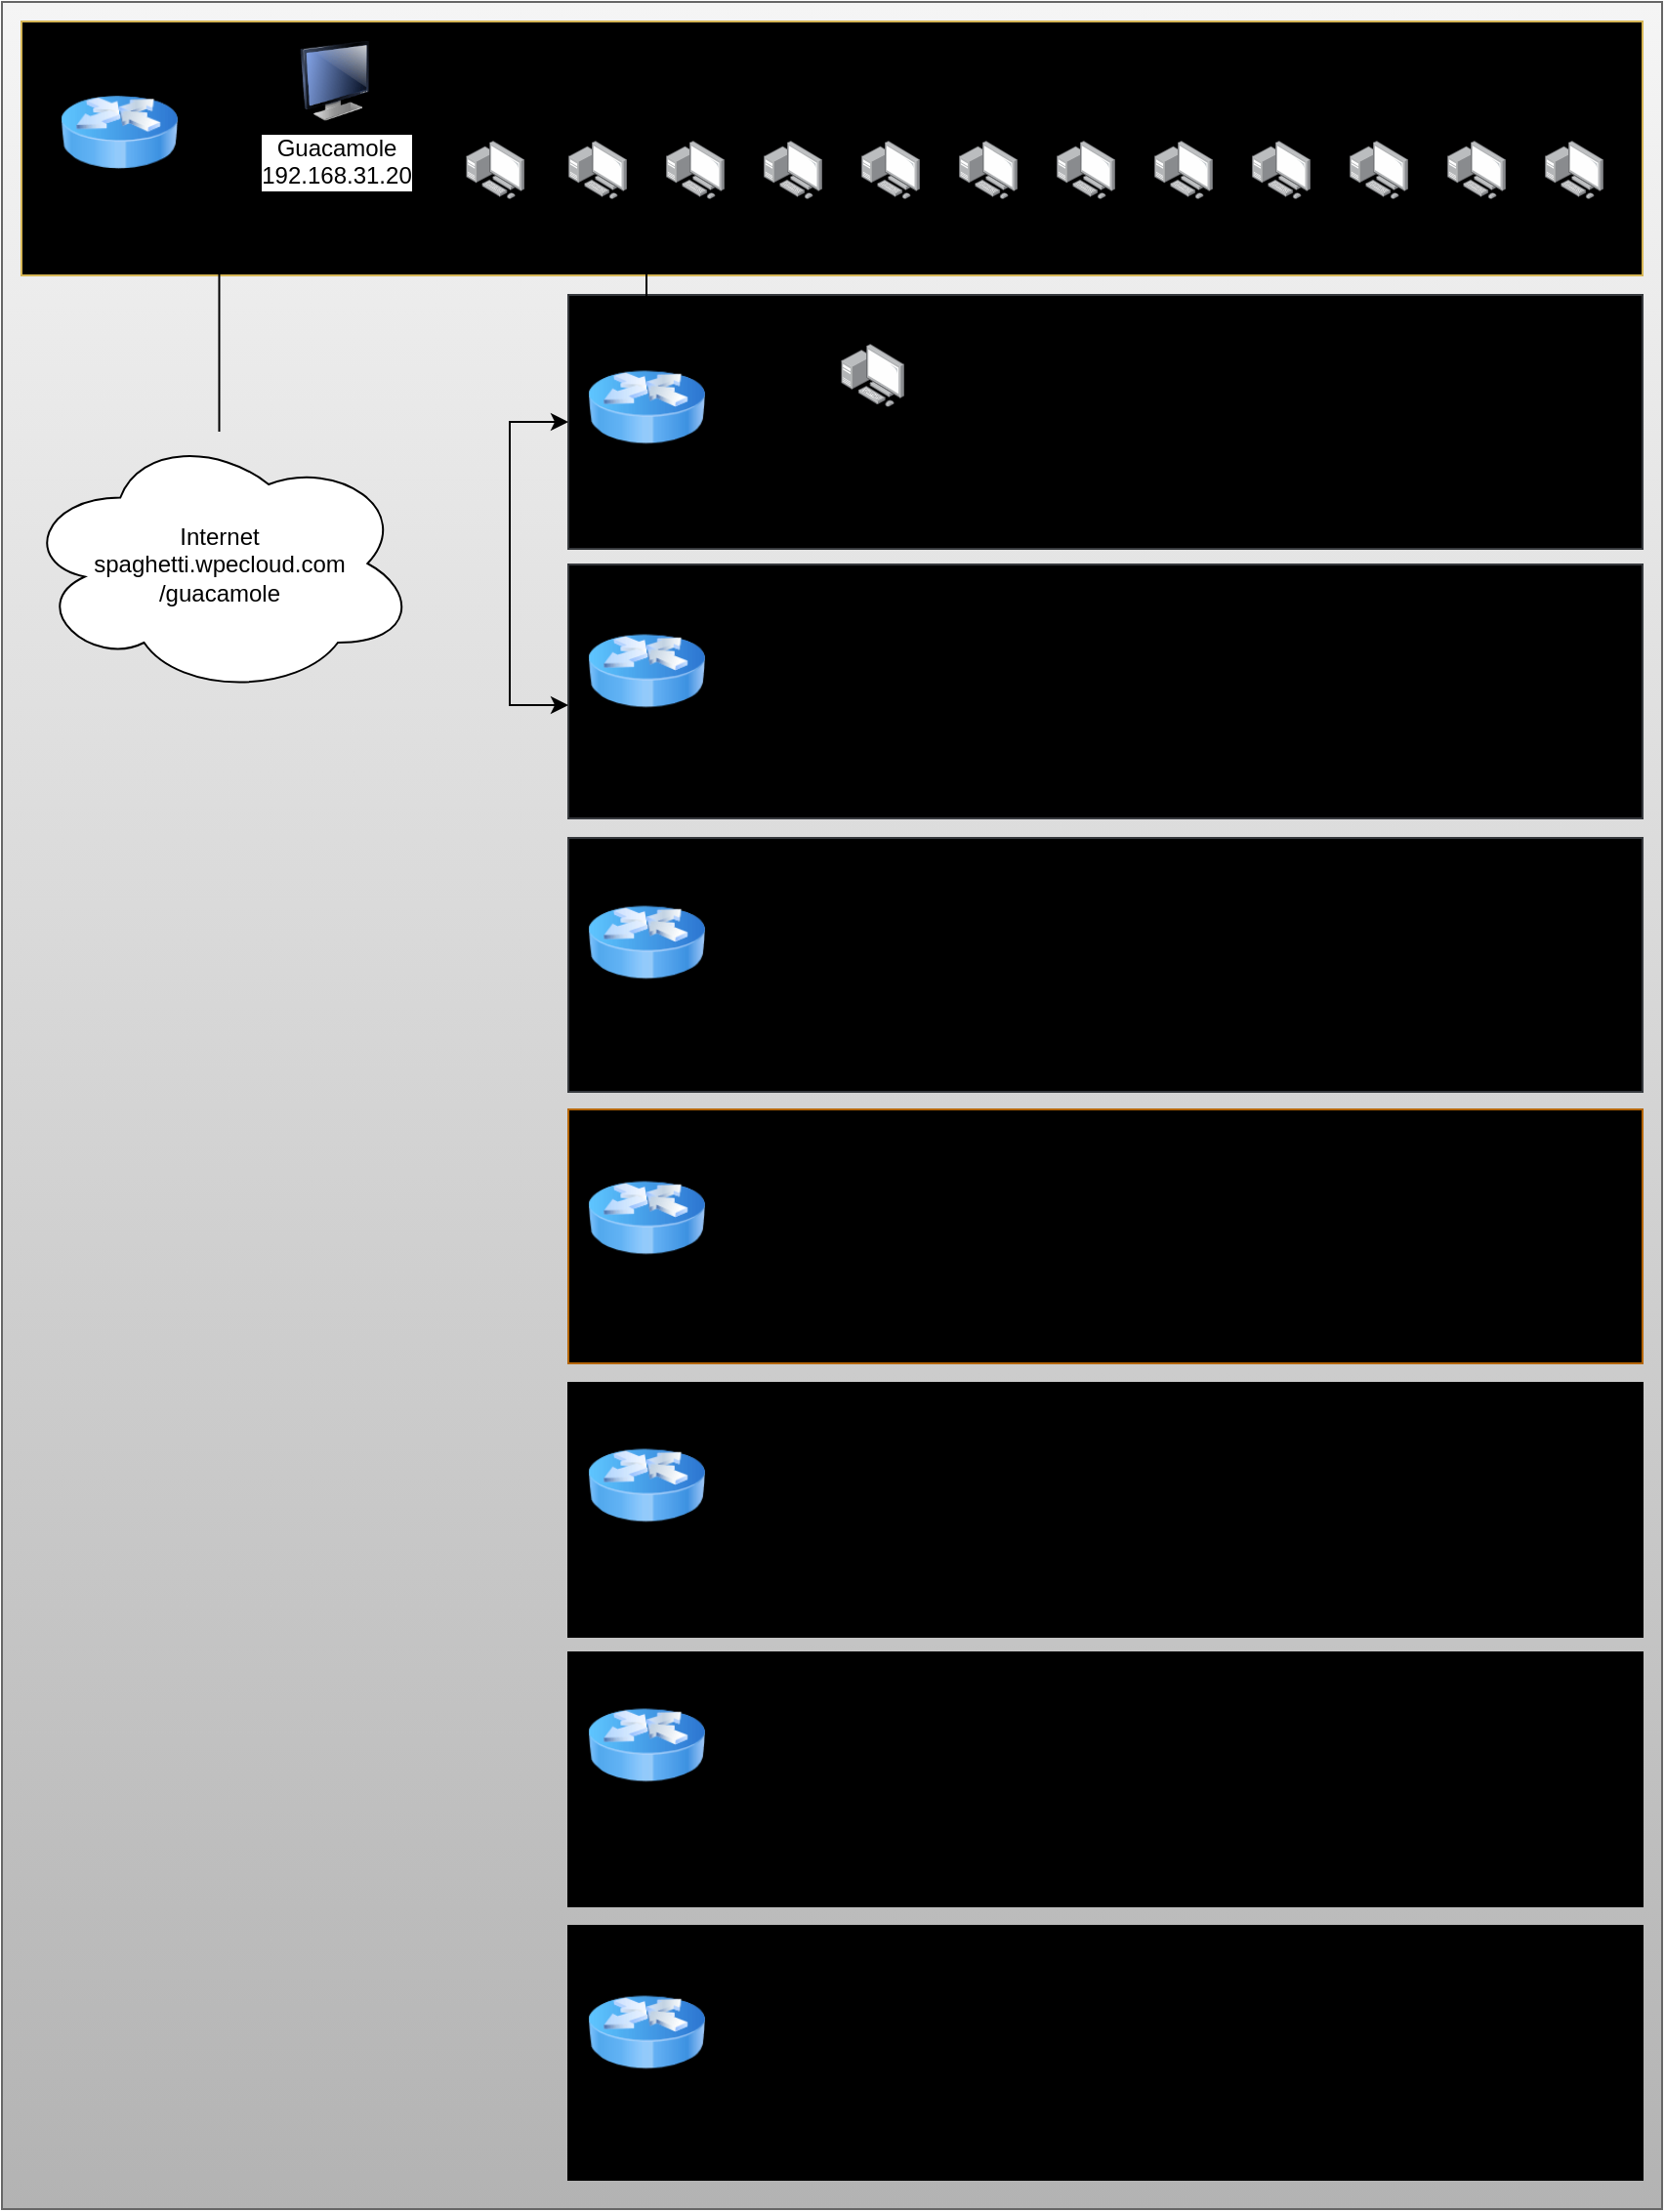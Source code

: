 <mxfile version="28.2.8">
  <diagram name="Page-1" id="Cg26QG1rRHjbkDpF5007">
    <mxGraphModel dx="2066" dy="1151" grid="1" gridSize="10" guides="1" tooltips="1" connect="1" arrows="1" fold="1" page="1" pageScale="1" pageWidth="850" pageHeight="1100" math="0" shadow="0">
      <root>
        <mxCell id="0" />
        <mxCell id="1" parent="0" />
        <mxCell id="Nbxbzdit7eM9LhjiLfYG-3" value="" style="rounded=0;whiteSpace=wrap;html=1;fillColor=#f5f5f5;fillStyle=solid;strokeColor=#666666;gradientColor=#b3b3b3;" vertex="1" parent="1">
          <mxGeometry width="850" height="1130" as="geometry" />
        </mxCell>
        <mxCell id="Nbxbzdit7eM9LhjiLfYG-4" value="" style="rounded=0;whiteSpace=wrap;html=1;fillColor=light-dark(#FFF2CC,#FFBD00);gradientColor=light-dark(#FFD966,#FFFFFF);strokeColor=#d6b656;" vertex="1" parent="1">
          <mxGeometry x="10" y="10" width="830" height="130" as="geometry" />
        </mxCell>
        <mxCell id="Nbxbzdit7eM9LhjiLfYG-12" value="" style="rounded=0;whiteSpace=wrap;html=1;fillColor=light-dark(#FFCC99,#8E1D00);strokeColor=#36393d;gradientColor=default;" vertex="1" parent="1">
          <mxGeometry x="290" y="150" width="550" height="130" as="geometry" />
        </mxCell>
        <mxCell id="Nbxbzdit7eM9LhjiLfYG-13" value="" style="rounded=0;whiteSpace=wrap;html=1;fillColor=light-dark(#FFCCCC,#833B0B);strokeColor=#36393d;gradientColor=default;" vertex="1" parent="1">
          <mxGeometry x="290" y="288" width="550" height="130" as="geometry" />
        </mxCell>
        <mxCell id="Nbxbzdit7eM9LhjiLfYG-14" value="" style="rounded=0;whiteSpace=wrap;html=1;fillColor=light-dark(#CCE5FF,#0104FF);strokeColor=#36393d;gradientColor=default;" vertex="1" parent="1">
          <mxGeometry x="290" y="428" width="550" height="130" as="geometry" />
        </mxCell>
        <mxCell id="Nbxbzdit7eM9LhjiLfYG-15" value="" style="rounded=0;whiteSpace=wrap;html=1;fillColor=light-dark(#FAD7AC,#860000);strokeColor=#b46504;gradientColor=default;" vertex="1" parent="1">
          <mxGeometry x="290" y="567" width="550" height="130" as="geometry" />
        </mxCell>
        <mxCell id="Nbxbzdit7eM9LhjiLfYG-16" value="" style="rounded=0;whiteSpace=wrap;html=1;gradientColor=default;fillColor=light-dark(#FFFFFF,#012B53);" vertex="1" parent="1">
          <mxGeometry x="290" y="707" width="550" height="130" as="geometry" />
        </mxCell>
        <mxCell id="Nbxbzdit7eM9LhjiLfYG-17" value="" style="rounded=0;whiteSpace=wrap;html=1;gradientColor=default;fillColor=light-dark(#FFFFFF,#360065);" vertex="1" parent="1">
          <mxGeometry x="290" y="845" width="550" height="130" as="geometry" />
        </mxCell>
        <mxCell id="Nbxbzdit7eM9LhjiLfYG-18" value="" style="rounded=0;whiteSpace=wrap;html=1;gradientColor=default;fillColor=light-dark(#FFFFFF,#7E004B);" vertex="1" parent="1">
          <mxGeometry x="290" y="985" width="550" height="130" as="geometry" />
        </mxCell>
        <mxCell id="Nbxbzdit7eM9LhjiLfYG-27" value="Sun - vlan31" style="text;html=1;whiteSpace=wrap;strokeColor=none;fillColor=none;align=left;verticalAlign=middle;rounded=0;fontColor=light-dark(#000000,#000000);" vertex="1" parent="1">
          <mxGeometry x="12" y="4" width="160" height="30" as="geometry" />
        </mxCell>
        <mxCell id="Nbxbzdit7eM9LhjiLfYG-28" value="Mercury - vlan32 - Linsghetti" style="text;html=1;whiteSpace=wrap;strokeColor=none;fillColor=none;align=left;verticalAlign=middle;rounded=0;" vertex="1" parent="1">
          <mxGeometry x="292" y="145" width="170" height="30" as="geometry" />
        </mxCell>
        <mxCell id="Nbxbzdit7eM9LhjiLfYG-29" value="Venus - vlan33" style="text;html=1;whiteSpace=wrap;strokeColor=none;fillColor=none;align=left;verticalAlign=middle;rounded=0;" vertex="1" parent="1">
          <mxGeometry x="293" y="282" width="170" height="30" as="geometry" />
        </mxCell>
        <mxCell id="Nbxbzdit7eM9LhjiLfYG-30" value="Earth - vlan34" style="text;html=1;whiteSpace=wrap;strokeColor=none;fillColor=none;align=left;verticalAlign=middle;rounded=0;" vertex="1" parent="1">
          <mxGeometry x="293" y="424" width="170" height="30" as="geometry" />
        </mxCell>
        <mxCell id="Nbxbzdit7eM9LhjiLfYG-31" value="Mars - vlan35" style="text;html=1;whiteSpace=wrap;strokeColor=none;fillColor=none;align=left;verticalAlign=middle;rounded=0;" vertex="1" parent="1">
          <mxGeometry x="293" y="564" width="170" height="30" as="geometry" />
        </mxCell>
        <mxCell id="Nbxbzdit7eM9LhjiLfYG-32" value="Jupiter - vlan36" style="text;html=1;whiteSpace=wrap;strokeColor=none;fillColor=none;align=left;verticalAlign=middle;rounded=0;" vertex="1" parent="1">
          <mxGeometry x="293" y="704" width="170" height="30" as="geometry" />
        </mxCell>
        <mxCell id="Nbxbzdit7eM9LhjiLfYG-33" value="Saturn - vlan37" style="text;html=1;whiteSpace=wrap;strokeColor=none;fillColor=none;align=left;verticalAlign=middle;rounded=0;" vertex="1" parent="1">
          <mxGeometry x="293" y="840" width="170" height="30" as="geometry" />
        </mxCell>
        <mxCell id="Nbxbzdit7eM9LhjiLfYG-34" value="Uranus - vlan38" style="text;html=1;whiteSpace=wrap;strokeColor=none;fillColor=none;align=left;verticalAlign=middle;rounded=0;" vertex="1" parent="1">
          <mxGeometry x="293" y="980" width="170" height="30" as="geometry" />
        </mxCell>
        <mxCell id="Nbxbzdit7eM9LhjiLfYG-51" style="edgeStyle=orthogonalEdgeStyle;rounded=0;orthogonalLoop=1;jettySize=auto;html=1;exitX=1;exitY=0;exitDx=0;exitDy=0;strokeColor=light-dark(#000000,#006562);" edge="1" parent="1" source="Nbxbzdit7eM9LhjiLfYG-36" target="Nbxbzdit7eM9LhjiLfYG-47">
          <mxGeometry relative="1" as="geometry">
            <Array as="points">
              <mxPoint x="90" y="30" />
              <mxPoint x="120" y="30" />
              <mxPoint x="120" y="41" />
            </Array>
          </mxGeometry>
        </mxCell>
        <mxCell id="Nbxbzdit7eM9LhjiLfYG-36" value="&lt;font style=&quot;font-size: 14px;&quot;&gt;&lt;b&gt;31 Router&lt;/b&gt;&lt;/font&gt;&lt;div&gt;&lt;font style=&quot;font-size: 10px; color: light-dark(rgb(0, 0, 0), rgb(37, 177, 0));&quot;&gt;192.168.31.1&lt;/font&gt;&lt;/div&gt;" style="image;html=1;image=img/lib/clip_art/networking/Router_Icon_128x128.png;labelBackgroundColor=none;fontColor=light-dark(#000000,#000000);" vertex="1" parent="1">
          <mxGeometry x="30" y="40" width="60" height="53.5" as="geometry" />
        </mxCell>
        <mxCell id="Nbxbzdit7eM9LhjiLfYG-37" value="&lt;font style=&quot;font-size: 14px;&quot;&gt;&lt;b&gt;32 Router&lt;/b&gt;&lt;/font&gt;&lt;div&gt;&lt;font style=&quot;font-size: 10px; color: light-dark(rgb(0, 0, 0), rgb(37, 177, 0));&quot;&gt;192.168.32.10&lt;/font&gt;&lt;/div&gt;" style="image;html=1;image=img/lib/clip_art/networking/Router_Icon_128x128.png;labelBackgroundColor=none;fontColor=light-dark(#000000,#000000);" vertex="1" parent="1">
          <mxGeometry x="300" y="175" width="60" height="65" as="geometry" />
        </mxCell>
        <mxCell id="Nbxbzdit7eM9LhjiLfYG-39" value="&lt;div&gt;&lt;font style=&quot;font-size: 14px;&quot;&gt;&lt;b&gt;33 Router&lt;/b&gt;&lt;/font&gt;&lt;div&gt;&lt;font style=&quot;font-size: 10px; color: light-dark(rgb(0, 0, 0), rgb(37, 177, 0));&quot;&gt;192.168.33.10&lt;/font&gt;&lt;/div&gt;&lt;/div&gt;" style="image;html=1;image=img/lib/clip_art/networking/Router_Icon_128x128.png;labelBackgroundColor=none;fontColor=light-dark(#000000,#000000);" vertex="1" parent="1">
          <mxGeometry x="300" y="310" width="60" height="65" as="geometry" />
        </mxCell>
        <mxCell id="Nbxbzdit7eM9LhjiLfYG-40" value="&lt;font style=&quot;font-size: 14px;&quot;&gt;&lt;b&gt;34 Router&lt;/b&gt;&lt;/font&gt;&lt;div&gt;&lt;font style=&quot;font-size: 10px; color: light-dark(rgb(0, 0, 0), rgb(37, 177, 0));&quot;&gt;192.168.34.10&lt;/font&gt;&lt;/div&gt;" style="image;html=1;image=img/lib/clip_art/networking/Router_Icon_128x128.png;labelBackgroundColor=none;fontColor=light-dark(#000000,#000000);" vertex="1" parent="1">
          <mxGeometry x="300" y="449" width="60" height="65" as="geometry" />
        </mxCell>
        <mxCell id="Nbxbzdit7eM9LhjiLfYG-41" value="&lt;font style=&quot;font-size: 14px;&quot;&gt;&lt;b&gt;35 Router&lt;/b&gt;&lt;/font&gt;&lt;div&gt;&lt;font style=&quot;font-size: 10px; color: light-dark(rgb(0, 0, 0), rgb(37, 177, 0));&quot;&gt;192.168.35.10&lt;/font&gt;&lt;/div&gt;" style="image;html=1;image=img/lib/clip_art/networking/Router_Icon_128x128.png;labelBackgroundColor=none;fontColor=light-dark(#000000,#000000);" vertex="1" parent="1">
          <mxGeometry x="300" y="590" width="60" height="65" as="geometry" />
        </mxCell>
        <mxCell id="Nbxbzdit7eM9LhjiLfYG-42" value="&lt;font style=&quot;font-size: 14px;&quot;&gt;&lt;b&gt;36 Router&lt;/b&gt;&lt;/font&gt;&lt;div&gt;&lt;font style=&quot;font-size: 10px; color: light-dark(rgb(0, 0, 0), rgb(37, 177, 0));&quot;&gt;192.168.36.10&lt;/font&gt;&lt;/div&gt;" style="image;html=1;image=img/lib/clip_art/networking/Router_Icon_128x128.png;labelBackgroundColor=none;fontColor=light-dark(#000000,#000000);" vertex="1" parent="1">
          <mxGeometry x="300" y="727" width="60" height="65" as="geometry" />
        </mxCell>
        <mxCell id="Nbxbzdit7eM9LhjiLfYG-43" value="&lt;font style=&quot;font-size: 14px;&quot;&gt;&lt;b&gt;37 Router&lt;/b&gt;&lt;/font&gt;&lt;div&gt;&lt;font style=&quot;font-size: 10px; color: light-dark(rgb(0, 0, 0), rgb(37, 177, 0));&quot;&gt;192.168.37.10&lt;/font&gt;&lt;/div&gt;" style="image;html=1;image=img/lib/clip_art/networking/Router_Icon_128x128.png;labelBackgroundColor=none;fontColor=light-dark(#000000,#000000);" vertex="1" parent="1">
          <mxGeometry x="300" y="860" width="60" height="65" as="geometry" />
        </mxCell>
        <mxCell id="Nbxbzdit7eM9LhjiLfYG-44" value="&lt;font style=&quot;font-size: 14px;&quot;&gt;&lt;b&gt;38 Router&lt;/b&gt;&lt;/font&gt;&lt;div&gt;&lt;font style=&quot;font-size: 10px; color: light-dark(rgb(0, 0, 0), rgb(37, 177, 0));&quot;&gt;192.168.38.10&lt;/font&gt;&lt;/div&gt;" style="image;html=1;image=img/lib/clip_art/networking/Router_Icon_128x128.png;labelBackgroundColor=none;fontColor=light-dark(#000000,#000000);" vertex="1" parent="1">
          <mxGeometry x="300" y="1007" width="60" height="65" as="geometry" />
        </mxCell>
        <mxCell id="Nbxbzdit7eM9LhjiLfYG-65" value="" style="edgeStyle=orthogonalEdgeStyle;rounded=0;orthogonalLoop=1;jettySize=auto;html=1;entryX=0.567;entryY=0.133;entryDx=0;entryDy=0;entryPerimeter=0;" edge="1" parent="1" target="Nbxbzdit7eM9LhjiLfYG-53">
          <mxGeometry relative="1" as="geometry">
            <mxPoint x="191" y="41" as="sourcePoint" />
          </mxGeometry>
        </mxCell>
        <mxCell id="Nbxbzdit7eM9LhjiLfYG-47" value="Guacamole&lt;div&gt;192.168.31.20&lt;/div&gt;" style="image;html=1;image=img/lib/clip_art/computers/Monitor_128x128.png" vertex="1" parent="1">
          <mxGeometry x="150" y="20" width="41" height="41" as="geometry" />
        </mxCell>
        <mxCell id="Nbxbzdit7eM9LhjiLfYG-50" style="edgeStyle=orthogonalEdgeStyle;rounded=0;orthogonalLoop=1;jettySize=auto;html=1;strokeColor=light-dark(#000000,#006562);" edge="1" parent="1" source="Nbxbzdit7eM9LhjiLfYG-49" target="Nbxbzdit7eM9LhjiLfYG-36">
          <mxGeometry relative="1" as="geometry">
            <Array as="points">
              <mxPoint x="111" y="61" />
            </Array>
          </mxGeometry>
        </mxCell>
        <mxCell id="Nbxbzdit7eM9LhjiLfYG-49" value="Internet&lt;div&gt;spaghetti.wpecloud.com&lt;/div&gt;&lt;div&gt;/guacamole&lt;/div&gt;" style="ellipse;shape=cloud;whiteSpace=wrap;html=1;" vertex="1" parent="1">
          <mxGeometry x="10" y="220" width="202.5" height="135" as="geometry" />
        </mxCell>
        <mxCell id="Nbxbzdit7eM9LhjiLfYG-52" value="User 1&lt;div&gt;Admin&lt;/div&gt;" style="image;points=[];aspect=fixed;html=1;align=center;shadow=0;dashed=0;image=img/lib/allied_telesis/computer_and_terminals/Personal_Computer_with_Server.svg;labelBackgroundColor=none;fontColor=light-dark(#000000,#000000);" vertex="1" parent="1">
          <mxGeometry x="237.6" y="71" width="30" height="30" as="geometry" />
        </mxCell>
        <mxCell id="Nbxbzdit7eM9LhjiLfYG-81" value="" style="edgeStyle=orthogonalEdgeStyle;rounded=0;orthogonalLoop=1;jettySize=auto;html=1;" edge="1" parent="1" source="Nbxbzdit7eM9LhjiLfYG-53" target="Nbxbzdit7eM9LhjiLfYG-37">
          <mxGeometry relative="1" as="geometry" />
        </mxCell>
        <mxCell id="Nbxbzdit7eM9LhjiLfYG-53" value="User 2" style="image;points=[];aspect=fixed;html=1;align=center;shadow=0;dashed=0;image=img/lib/allied_telesis/computer_and_terminals/Personal_Computer_with_Server.svg;labelBackgroundColor=none;fontColor=light-dark(#000000,#000000);" vertex="1" parent="1">
          <mxGeometry x="290" y="71" width="30" height="30" as="geometry" />
        </mxCell>
        <mxCell id="Nbxbzdit7eM9LhjiLfYG-54" value="User 3" style="image;points=[];aspect=fixed;html=1;align=center;shadow=0;dashed=0;image=img/lib/allied_telesis/computer_and_terminals/Personal_Computer_with_Server.svg;labelBackgroundColor=none;fontColor=light-dark(#000000,#000000);" vertex="1" parent="1">
          <mxGeometry x="340" y="71" width="30" height="30" as="geometry" />
        </mxCell>
        <mxCell id="Nbxbzdit7eM9LhjiLfYG-55" value="User 4" style="image;points=[];aspect=fixed;html=1;align=center;shadow=0;dashed=0;image=img/lib/allied_telesis/computer_and_terminals/Personal_Computer_with_Server.svg;labelBackgroundColor=none;fontColor=light-dark(#000000,#000000);" vertex="1" parent="1">
          <mxGeometry x="390" y="71" width="30" height="30" as="geometry" />
        </mxCell>
        <mxCell id="Nbxbzdit7eM9LhjiLfYG-56" value="User 5" style="image;points=[];aspect=fixed;html=1;align=center;shadow=0;dashed=0;image=img/lib/allied_telesis/computer_and_terminals/Personal_Computer_with_Server.svg;labelBackgroundColor=none;fontColor=light-dark(#000000,#000000);" vertex="1" parent="1">
          <mxGeometry x="440" y="71" width="30" height="30" as="geometry" />
        </mxCell>
        <mxCell id="Nbxbzdit7eM9LhjiLfYG-57" value="User 6" style="image;points=[];aspect=fixed;html=1;align=center;shadow=0;dashed=0;image=img/lib/allied_telesis/computer_and_terminals/Personal_Computer_with_Server.svg;labelBackgroundColor=none;fontColor=light-dark(#000000,#000000);" vertex="1" parent="1">
          <mxGeometry x="490" y="71" width="30" height="30" as="geometry" />
        </mxCell>
        <mxCell id="Nbxbzdit7eM9LhjiLfYG-58" value="User 7" style="image;points=[];aspect=fixed;html=1;align=center;shadow=0;dashed=0;image=img/lib/allied_telesis/computer_and_terminals/Personal_Computer_with_Server.svg;labelBackgroundColor=none;fontColor=light-dark(#000000,#000000);" vertex="1" parent="1">
          <mxGeometry x="540" y="71" width="30" height="30" as="geometry" />
        </mxCell>
        <mxCell id="Nbxbzdit7eM9LhjiLfYG-59" value="User 8" style="image;points=[];aspect=fixed;html=1;align=center;shadow=0;dashed=0;image=img/lib/allied_telesis/computer_and_terminals/Personal_Computer_with_Server.svg;labelBackgroundColor=none;fontColor=light-dark(#000000,#000000);" vertex="1" parent="1">
          <mxGeometry x="590" y="71" width="30" height="30" as="geometry" />
        </mxCell>
        <mxCell id="Nbxbzdit7eM9LhjiLfYG-60" value="User 9" style="image;points=[];aspect=fixed;html=1;align=center;shadow=0;dashed=0;image=img/lib/allied_telesis/computer_and_terminals/Personal_Computer_with_Server.svg;labelBackgroundColor=none;fontColor=light-dark(#000000,#000000);" vertex="1" parent="1">
          <mxGeometry x="640" y="71" width="30" height="30" as="geometry" />
        </mxCell>
        <mxCell id="Nbxbzdit7eM9LhjiLfYG-61" value="User 10" style="image;points=[];aspect=fixed;html=1;align=center;shadow=0;dashed=0;image=img/lib/allied_telesis/computer_and_terminals/Personal_Computer_with_Server.svg;labelBackgroundColor=none;fontColor=light-dark(#000000,#000000);" vertex="1" parent="1">
          <mxGeometry x="690" y="71" width="30" height="30" as="geometry" />
        </mxCell>
        <mxCell id="Nbxbzdit7eM9LhjiLfYG-62" value="User 11" style="image;points=[];aspect=fixed;html=1;align=center;shadow=0;dashed=0;image=img/lib/allied_telesis/computer_and_terminals/Personal_Computer_with_Server.svg;labelBackgroundColor=none;fontColor=light-dark(#000000,#000000);" vertex="1" parent="1">
          <mxGeometry x="740" y="71" width="30" height="30" as="geometry" />
        </mxCell>
        <mxCell id="Nbxbzdit7eM9LhjiLfYG-63" value="User 12" style="image;points=[];aspect=fixed;html=1;align=center;shadow=0;dashed=0;image=img/lib/allied_telesis/computer_and_terminals/Personal_Computer_with_Server.svg;labelBackgroundColor=none;fontColor=light-dark(#000000,#000000);" vertex="1" parent="1">
          <mxGeometry x="790" y="71" width="30" height="30" as="geometry" />
        </mxCell>
        <mxCell id="Nbxbzdit7eM9LhjiLfYG-66" value="" style="edgeStyle=orthogonalEdgeStyle;rounded=0;orthogonalLoop=1;jettySize=auto;html=1;exitX=1;exitY=0.5;exitDx=0;exitDy=0;" edge="1" parent="1" source="Nbxbzdit7eM9LhjiLfYG-47" target="Nbxbzdit7eM9LhjiLfYG-54">
          <mxGeometry relative="1" as="geometry">
            <mxPoint x="210" y="40" as="sourcePoint" />
            <mxPoint x="326" y="74" as="targetPoint" />
          </mxGeometry>
        </mxCell>
        <mxCell id="Nbxbzdit7eM9LhjiLfYG-68" value="" style="edgeStyle=orthogonalEdgeStyle;rounded=0;orthogonalLoop=1;jettySize=auto;html=1;" edge="1" parent="1" target="Nbxbzdit7eM9LhjiLfYG-52">
          <mxGeometry relative="1" as="geometry">
            <mxPoint x="194.6" y="40" as="sourcePoint" />
            <mxPoint x="310.6" y="74" as="targetPoint" />
          </mxGeometry>
        </mxCell>
        <mxCell id="Nbxbzdit7eM9LhjiLfYG-69" value="" style="edgeStyle=orthogonalEdgeStyle;rounded=0;orthogonalLoop=1;jettySize=auto;html=1;exitX=1;exitY=0.5;exitDx=0;exitDy=0;" edge="1" parent="1" target="Nbxbzdit7eM9LhjiLfYG-55">
          <mxGeometry relative="1" as="geometry">
            <mxPoint x="330" y="40" as="sourcePoint" />
            <mxPoint x="494" y="70" as="targetPoint" />
          </mxGeometry>
        </mxCell>
        <mxCell id="Nbxbzdit7eM9LhjiLfYG-70" value="" style="edgeStyle=orthogonalEdgeStyle;rounded=0;orthogonalLoop=1;jettySize=auto;html=1;exitX=1;exitY=0.5;exitDx=0;exitDy=0;entryX=0.5;entryY=-0.033;entryDx=0;entryDy=0;entryPerimeter=0;" edge="1" parent="1" target="Nbxbzdit7eM9LhjiLfYG-56">
          <mxGeometry relative="1" as="geometry">
            <mxPoint x="370" y="40" as="sourcePoint" />
            <mxPoint x="445" y="71" as="targetPoint" />
          </mxGeometry>
        </mxCell>
        <mxCell id="Nbxbzdit7eM9LhjiLfYG-71" value="" style="edgeStyle=orthogonalEdgeStyle;rounded=0;orthogonalLoop=1;jettySize=auto;html=1;exitX=1;exitY=0.5;exitDx=0;exitDy=0;" edge="1" parent="1" target="Nbxbzdit7eM9LhjiLfYG-57">
          <mxGeometry relative="1" as="geometry">
            <mxPoint x="420" y="40" as="sourcePoint" />
            <mxPoint x="505" y="70" as="targetPoint" />
          </mxGeometry>
        </mxCell>
        <mxCell id="Nbxbzdit7eM9LhjiLfYG-72" value="" style="edgeStyle=orthogonalEdgeStyle;rounded=0;orthogonalLoop=1;jettySize=auto;html=1;" edge="1" parent="1" target="Nbxbzdit7eM9LhjiLfYG-58">
          <mxGeometry relative="1" as="geometry">
            <mxPoint x="490" y="40" as="sourcePoint" />
            <mxPoint x="605" y="71" as="targetPoint" />
          </mxGeometry>
        </mxCell>
        <mxCell id="Nbxbzdit7eM9LhjiLfYG-73" value="" style="edgeStyle=orthogonalEdgeStyle;rounded=0;orthogonalLoop=1;jettySize=auto;html=1;" edge="1" parent="1" target="Nbxbzdit7eM9LhjiLfYG-59">
          <mxGeometry relative="1" as="geometry">
            <mxPoint x="530" y="40" as="sourcePoint" />
            <mxPoint x="635" y="81" as="targetPoint" />
          </mxGeometry>
        </mxCell>
        <mxCell id="Nbxbzdit7eM9LhjiLfYG-74" value="" style="edgeStyle=orthogonalEdgeStyle;rounded=0;orthogonalLoop=1;jettySize=auto;html=1;" edge="1" parent="1" target="Nbxbzdit7eM9LhjiLfYG-60">
          <mxGeometry relative="1" as="geometry">
            <mxPoint x="590" y="40" as="sourcePoint" />
            <mxPoint x="665" y="101" as="targetPoint" />
          </mxGeometry>
        </mxCell>
        <mxCell id="Nbxbzdit7eM9LhjiLfYG-75" value="" style="edgeStyle=orthogonalEdgeStyle;rounded=0;orthogonalLoop=1;jettySize=auto;html=1;" edge="1" parent="1" target="Nbxbzdit7eM9LhjiLfYG-61">
          <mxGeometry relative="1" as="geometry">
            <mxPoint x="630" y="40" as="sourcePoint" />
            <mxPoint x="705" y="111" as="targetPoint" />
          </mxGeometry>
        </mxCell>
        <mxCell id="Nbxbzdit7eM9LhjiLfYG-76" value="" style="edgeStyle=orthogonalEdgeStyle;rounded=0;orthogonalLoop=1;jettySize=auto;html=1;" edge="1" parent="1" target="Nbxbzdit7eM9LhjiLfYG-62">
          <mxGeometry relative="1" as="geometry">
            <mxPoint x="680" y="40" as="sourcePoint" />
            <mxPoint x="785" y="111" as="targetPoint" />
          </mxGeometry>
        </mxCell>
        <mxCell id="Nbxbzdit7eM9LhjiLfYG-77" value="" style="edgeStyle=orthogonalEdgeStyle;rounded=0;orthogonalLoop=1;jettySize=auto;html=1;" edge="1" parent="1" target="Nbxbzdit7eM9LhjiLfYG-63">
          <mxGeometry relative="1" as="geometry">
            <mxPoint x="720" y="40" as="sourcePoint" />
            <mxPoint x="815" y="111" as="targetPoint" />
          </mxGeometry>
        </mxCell>
        <mxCell id="Nbxbzdit7eM9LhjiLfYG-78" value="Debian 12 Workstation - 192.168.31.21 - Access to 32 Router - Multiple users &quot;The Spaghetti Bowl&quot;" style="text;html=1;whiteSpace=wrap;strokeColor=none;fillColor=none;align=left;verticalAlign=middle;rounded=0;fontColor=light-dark(#000000,#000000);" vertex="1" parent="1">
          <mxGeometry x="230" y="10" width="560" height="30" as="geometry" />
        </mxCell>
        <mxCell id="Nbxbzdit7eM9LhjiLfYG-79" value="Debian 12&lt;div&gt;192.168.32.x&lt;/div&gt;" style="image;points=[];aspect=fixed;html=1;align=center;shadow=0;dashed=0;image=img/lib/allied_telesis/computer_and_terminals/Personal_Computer_with_Server.svg;labelBackgroundColor=none;fontColor=light-dark(#000000,#000000);fontSize=10;" vertex="1" parent="1">
          <mxGeometry x="429.6" y="175" width="32.4" height="32.4" as="geometry" />
        </mxCell>
        <mxCell id="Nbxbzdit7eM9LhjiLfYG-80" value="" style="endArrow=classic;startArrow=classic;html=1;rounded=0;entryX=0;entryY=0.5;entryDx=0;entryDy=0;exitX=0;exitY=0.554;exitDx=0;exitDy=0;exitPerimeter=0;" edge="1" parent="1" source="Nbxbzdit7eM9LhjiLfYG-13" target="Nbxbzdit7eM9LhjiLfYG-12">
          <mxGeometry width="50" height="50" relative="1" as="geometry">
            <mxPoint x="430" y="590" as="sourcePoint" />
            <mxPoint x="480" y="540" as="targetPoint" />
            <Array as="points">
              <mxPoint x="260" y="360" />
              <mxPoint x="260" y="290" />
              <mxPoint x="260" y="215" />
            </Array>
          </mxGeometry>
        </mxCell>
      </root>
    </mxGraphModel>
  </diagram>
</mxfile>
